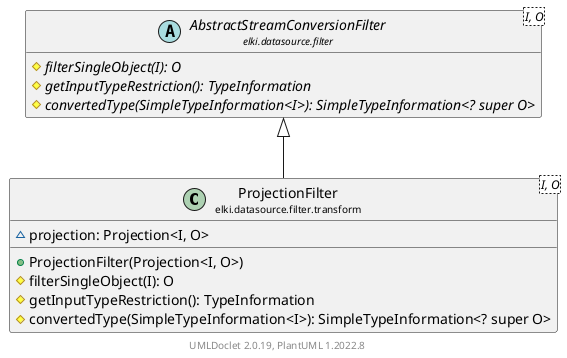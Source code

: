 @startuml
    remove .*\.(Instance|Par|Parameterizer|Factory)$
    set namespaceSeparator none
    hide empty fields
    hide empty methods

    class "<size:14>ProjectionFilter\n<size:10>elki.datasource.filter.transform" as elki.datasource.filter.transform.ProjectionFilter<I, O> [[ProjectionFilter.html]] {
        ~projection: Projection<I, O>
        +ProjectionFilter(Projection<I, O>)
        #filterSingleObject(I): O
        #getInputTypeRestriction(): TypeInformation
        #convertedType(SimpleTypeInformation<​I>): SimpleTypeInformation<? super O>
    }

    abstract class "<size:14>AbstractStreamConversionFilter\n<size:10>elki.datasource.filter" as elki.datasource.filter.AbstractStreamConversionFilter<I, O> [[../AbstractStreamConversionFilter.html]] {
        {abstract} #filterSingleObject(I): O
        {abstract} #getInputTypeRestriction(): TypeInformation
        {abstract} #convertedType(SimpleTypeInformation<​I>): SimpleTypeInformation<? super O>
    }
    class "<size:14>ProjectionFilter.Par\n<size:10>elki.datasource.filter.transform" as elki.datasource.filter.transform.ProjectionFilter.Par<I, O>

    elki.datasource.filter.AbstractStreamConversionFilter <|-- elki.datasource.filter.transform.ProjectionFilter
    elki.datasource.filter.transform.ProjectionFilter +-- elki.datasource.filter.transform.ProjectionFilter.Par

    center footer UMLDoclet 2.0.19, PlantUML 1.2022.8
@enduml

